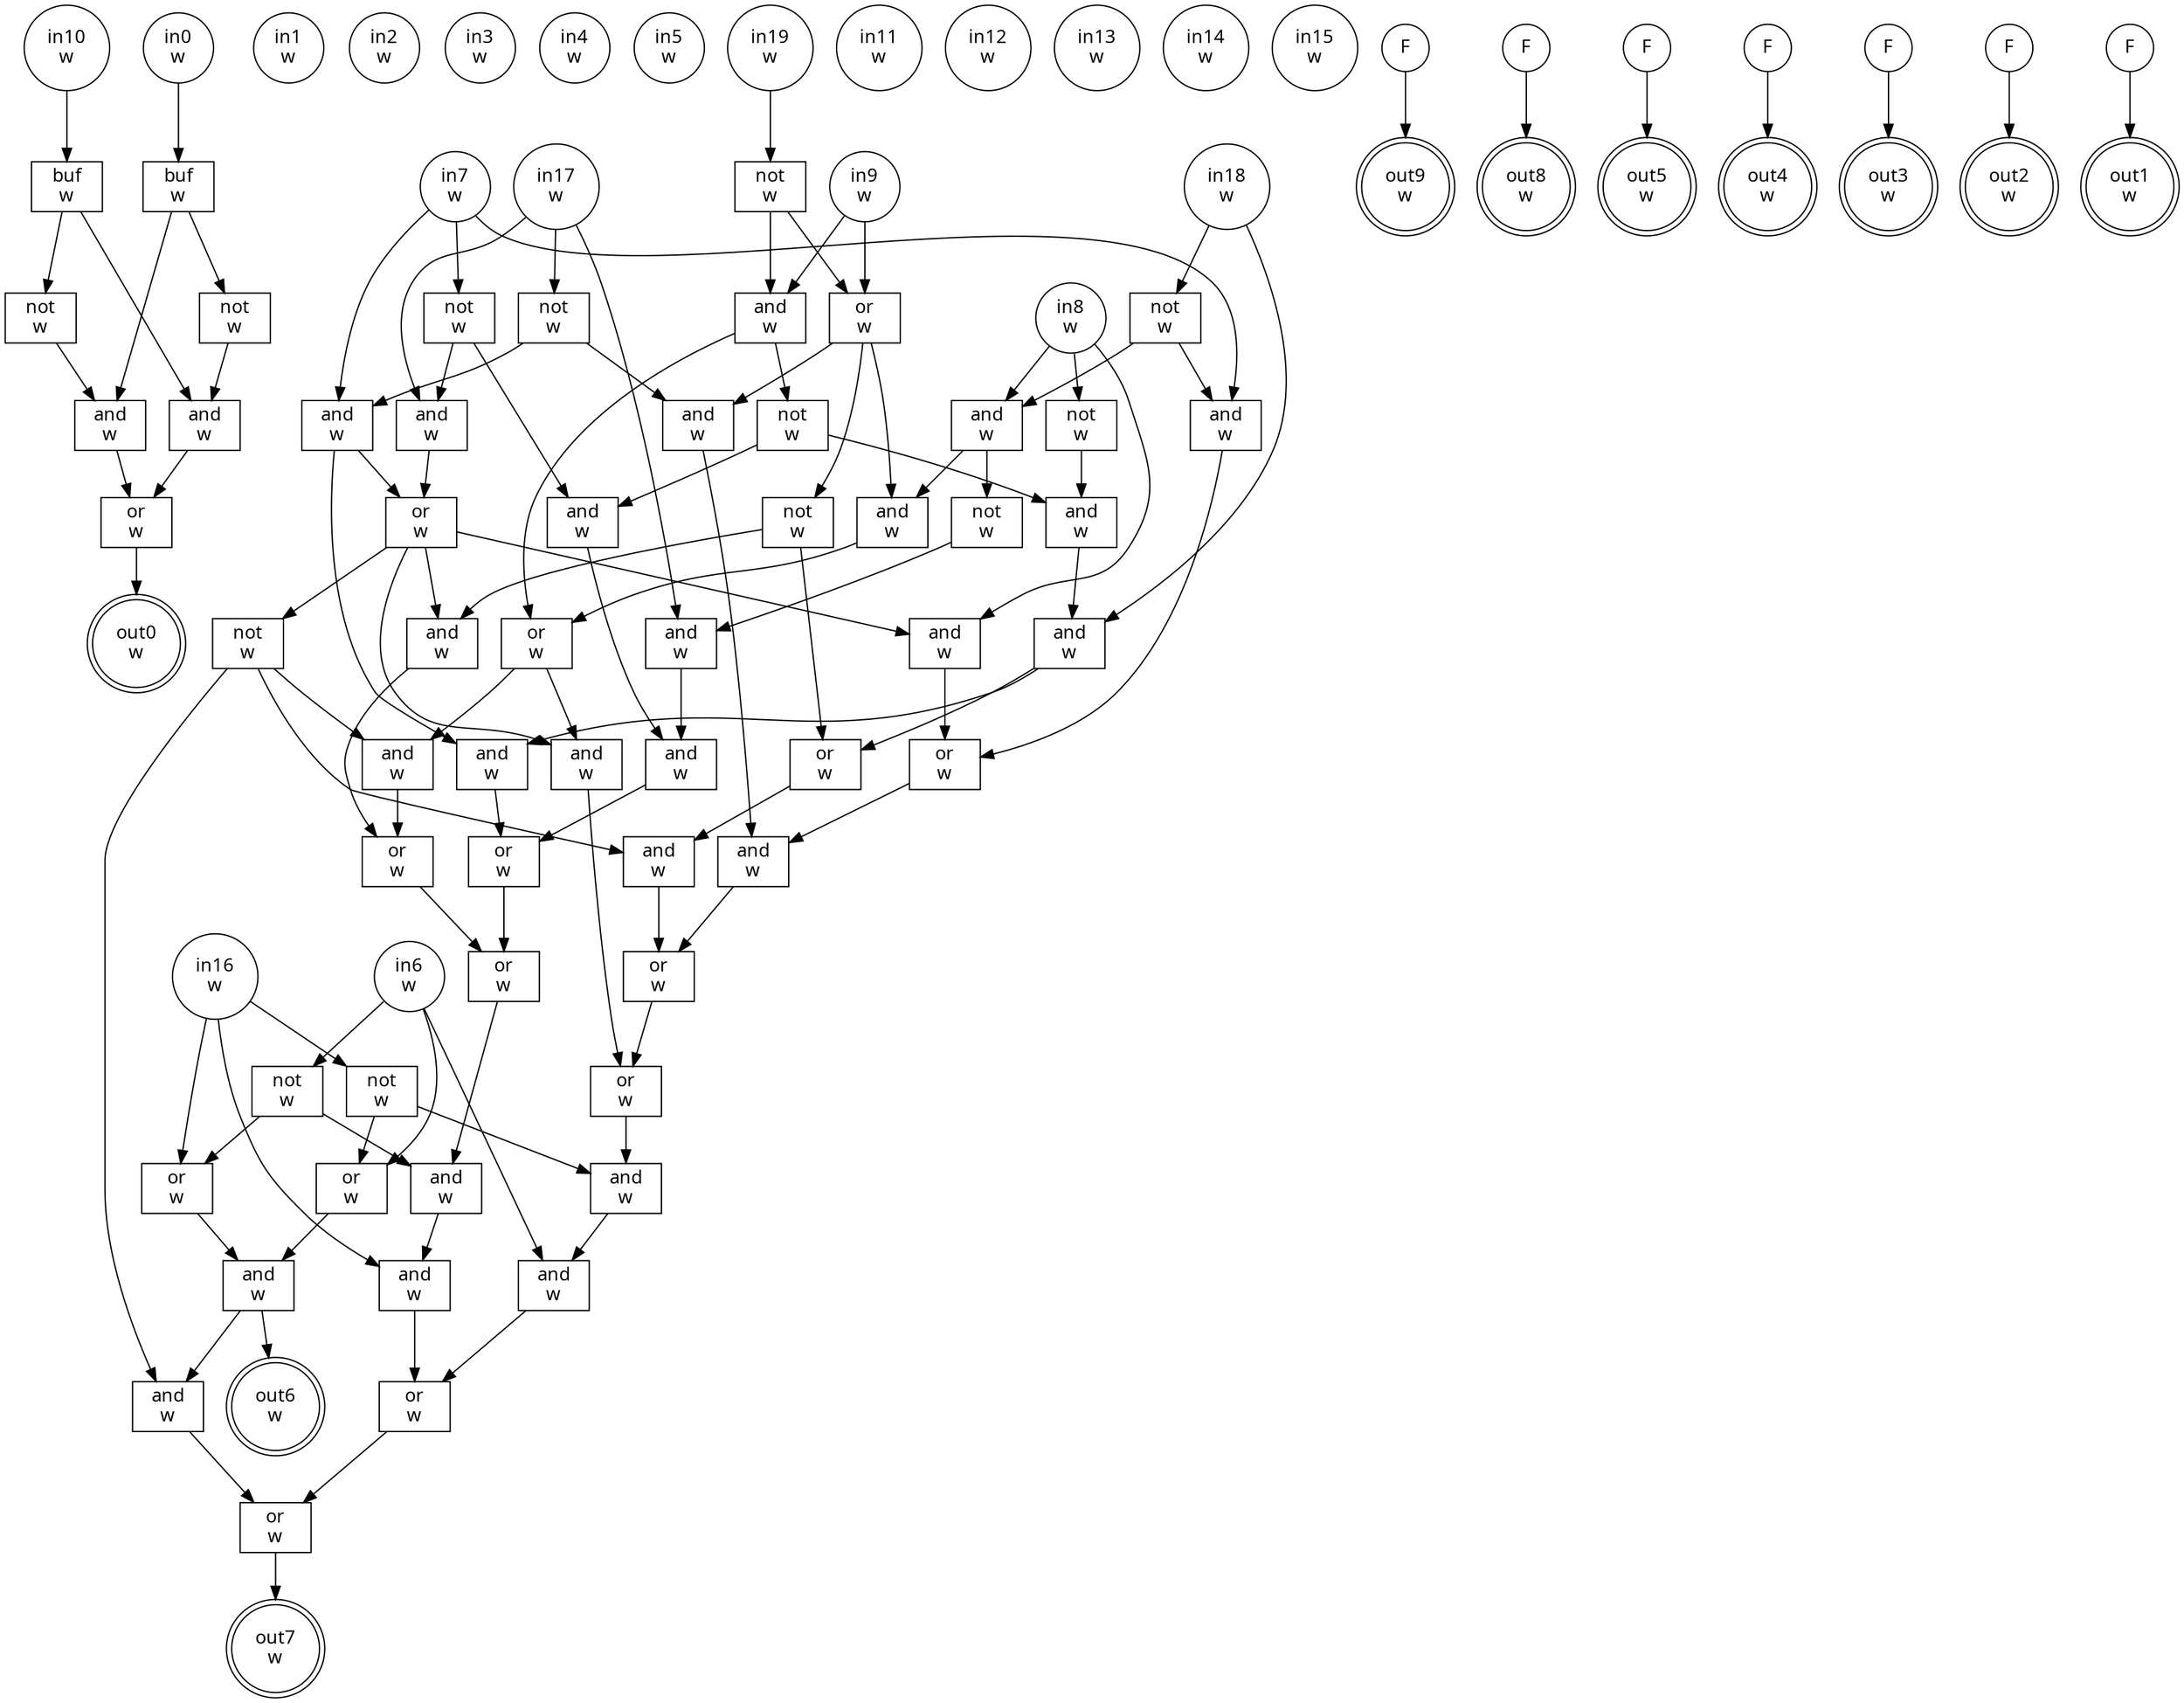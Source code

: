 digraph circuit{
	node [style = filled, fillcolor = white,shape=rect, fontname=geneva]
	g0 [label="in0\nw",shape=circle,fillcolor=white]
	g1 [label="in1\nw",shape=circle,fillcolor=white]
	g2 [label="in2\nw",shape=circle,fillcolor=white]
	g3 [label="in3\nw",shape=circle,fillcolor=white]
	g4 [label="in4\nw",shape=circle,fillcolor=white]
	g5 [label="in5\nw",shape=circle,fillcolor=white]
	g6 [label="in6\nw",shape=circle,fillcolor=white]
	g7 [label="in7\nw",shape=circle,fillcolor=white]
	g8 [label="in8\nw",shape=circle,fillcolor=white]
	g9 [label="in9\nw",shape=circle,fillcolor=white]
	g10 [label="in10\nw",shape=circle,fillcolor=white]
	g11 [label="in11\nw",shape=circle,fillcolor=white]
	g12 [label="in12\nw",shape=circle,fillcolor=white]
	g13 [label="in13\nw",shape=circle,fillcolor=white]
	g14 [label="in14\nw",shape=circle,fillcolor=white]
	g15 [label="in15\nw",shape=circle,fillcolor=white]
	g16 [label="in16\nw",shape=circle,fillcolor=white]
	g17 [label="in17\nw",shape=circle,fillcolor=white]
	g18 [label="in18\nw",shape=circle,fillcolor=white]
	g19 [label="in19\nw",shape=circle,fillcolor=white]
	g20 [label="F",shape=circle,fillcolor=white]
	g21 [label="F",shape=circle,fillcolor=white]
	g22 [label="F",shape=circle,fillcolor=white]
	g23 [label="F",shape=circle,fillcolor=white]
	g24 [label="F",shape=circle,fillcolor=white]
	g25 [label="F",shape=circle,fillcolor=white]
	g26 [label="F",shape=circle,fillcolor=white]
	g27 [label="not\nw",fillcolor=white]
	g28 [label="not\nw",fillcolor=white]
	g29 [label="not\nw",fillcolor=white]
	g30 [label="not\nw",fillcolor=white]
	g31 [label="buf\nw",fillcolor=white]
	g32 [label="not\nw",fillcolor=white]
	g33 [label="or\nw",fillcolor=white]
	g34 [label="and\nw",fillcolor=white]
	g35 [label="not\nw",fillcolor=white]
	g36 [label="and\nw",fillcolor=white]
	g37 [label="not\nw",fillcolor=white]
	g38 [label="and\nw",fillcolor=white]
	g39 [label="and\nw",fillcolor=white]
	g40 [label="or\nw",fillcolor=white]
	g41 [label="not\nw",fillcolor=white]
	g42 [label="and\nw",fillcolor=white]
	g43 [label="not\nw",fillcolor=white]
	g44 [label="and\nw",fillcolor=white]
	g45 [label="and\nw",fillcolor=white]
	g46 [label="or\nw",fillcolor=white]
	g47 [label="and\nw",fillcolor=white]
	g48 [label="and\nw",fillcolor=white]
	g49 [label="and\nw",fillcolor=white]
	g50 [label="not\nw",fillcolor=white]
	g51 [label="and\nw",fillcolor=white]
	g52 [label="or\nw",fillcolor=white]
	g53 [label="and\nw",fillcolor=white]
	g54 [label="and\nw",fillcolor=white]
	g55 [label="or\nw",fillcolor=white]
	g56 [label="and\nw",fillcolor=white]
	g57 [label="and\nw",fillcolor=white]
	g58 [label="not\nw",fillcolor=white]
	g59 [label="and\nw",fillcolor=white]
	g60 [label="or\nw",fillcolor=white]
	g61 [label="or\nw",fillcolor=white]
	g62 [label="and\nw",fillcolor=white]
	g63 [label="and\nw",fillcolor=white]
	g64 [label="or\nw",fillcolor=white]
	g65 [label="and\nw",fillcolor=white]
	g66 [label="and\nw",fillcolor=white]
	g67 [label="or\nw",fillcolor=white]
	g68 [label="or\nw",fillcolor=white]
	g69 [label="or\nw",fillcolor=white]
	g70 [label="and\nw",fillcolor=white]
	g71 [label="not\nw",fillcolor=white]
	g72 [label="or\nw",fillcolor=white]
	g73 [label="and\nw",fillcolor=white]
	g74 [label="and\nw",fillcolor=white]
	g75 [label="and\nw",fillcolor=white]
	g76 [label="and\nw",fillcolor=white]
	g77 [label="or\nw",fillcolor=white]
	g78 [label="or\nw",fillcolor=white]
	g79 [label="buf\nw",fillcolor=white]
	g80 [label="and\nw",fillcolor=white]
	g81 [label="not\nw",fillcolor=white]
	g82 [label="and\nw",fillcolor=white]
	g83 [label="or\nw",fillcolor=white]
	g84 [label="out0\nw",shape=doublecircle,fillcolor=white]
	g85 [label="out1\nw",shape=doublecircle,fillcolor=white]
	g86 [label="out2\nw",shape=doublecircle,fillcolor=white]
	g87 [label="out3\nw",shape=doublecircle,fillcolor=white]
	g88 [label="out4\nw",shape=doublecircle,fillcolor=white]
	g89 [label="out5\nw",shape=doublecircle,fillcolor=white]
	g90 [label="out6\nw",shape=doublecircle,fillcolor=white]
	g91 [label="out7\nw",shape=doublecircle,fillcolor=white]
	g92 [label="out8\nw",shape=doublecircle,fillcolor=white]
	g93 [label="out9\nw",shape=doublecircle,fillcolor=white]
	edge [fontname=Geneva,fontcolor=forestgreen]
	g0->g79
	g6->g69
	g6->g70
	g6->g71
	g7->g47
	g7->g49
	g7->g50
	g8->g38
	g8->g43
	g8->g54
	g9->g33
	g9->g36
	g10->g31
	g16->g30
	g16->g72
	g16->g76
	g17->g29
	g17->g42
	g17->g51
	g18->g28
	g18->g45
	g19->g27
	g20->g93
	g21->g92
	g22->g89
	g23->g88
	g24->g87
	g25->g86
	g26->g85
	g27->g33
	g27->g36
	g28->g38
	g28->g49
	g29->g34
	g29->g47
	g30->g62
	g30->g69
	g31->g32
	g31->g82
	g32->g80
	g33->g34
	g33->g35
	g33->g39
	g34->g56
	g35->g46
	g35->g57
	g36->g37
	g36->g40
	g37->g44
	g37->g65
	g38->g39
	g38->g41
	g39->g40
	g40->g53
	g40->g63
	g41->g42
	g42->g66
	g43->g44
	g44->g45
	g45->g46
	g45->g48
	g46->g59
	g47->g48
	g47->g52
	g48->g67
	g49->g55
	g50->g51
	g50->g65
	g51->g52
	g52->g53
	g52->g54
	g52->g57
	g52->g58
	g53->g61
	g54->g55
	g55->g56
	g56->g60
	g57->g64
	g58->g59
	g58->g63
	g58->g74
	g59->g60
	g60->g61
	g61->g62
	g62->g70
	g63->g64
	g64->g68
	g65->g66
	g66->g67
	g67->g68
	g68->g75
	g69->g73
	g70->g77
	g71->g72
	g71->g75
	g72->g73
	g73->g74
	g73->g90
	g74->g78
	g75->g76
	g76->g77
	g77->g78
	g78->g91
	g79->g80
	g79->g81
	g80->g83
	g81->g82
	g82->g83
	g83->g84
}